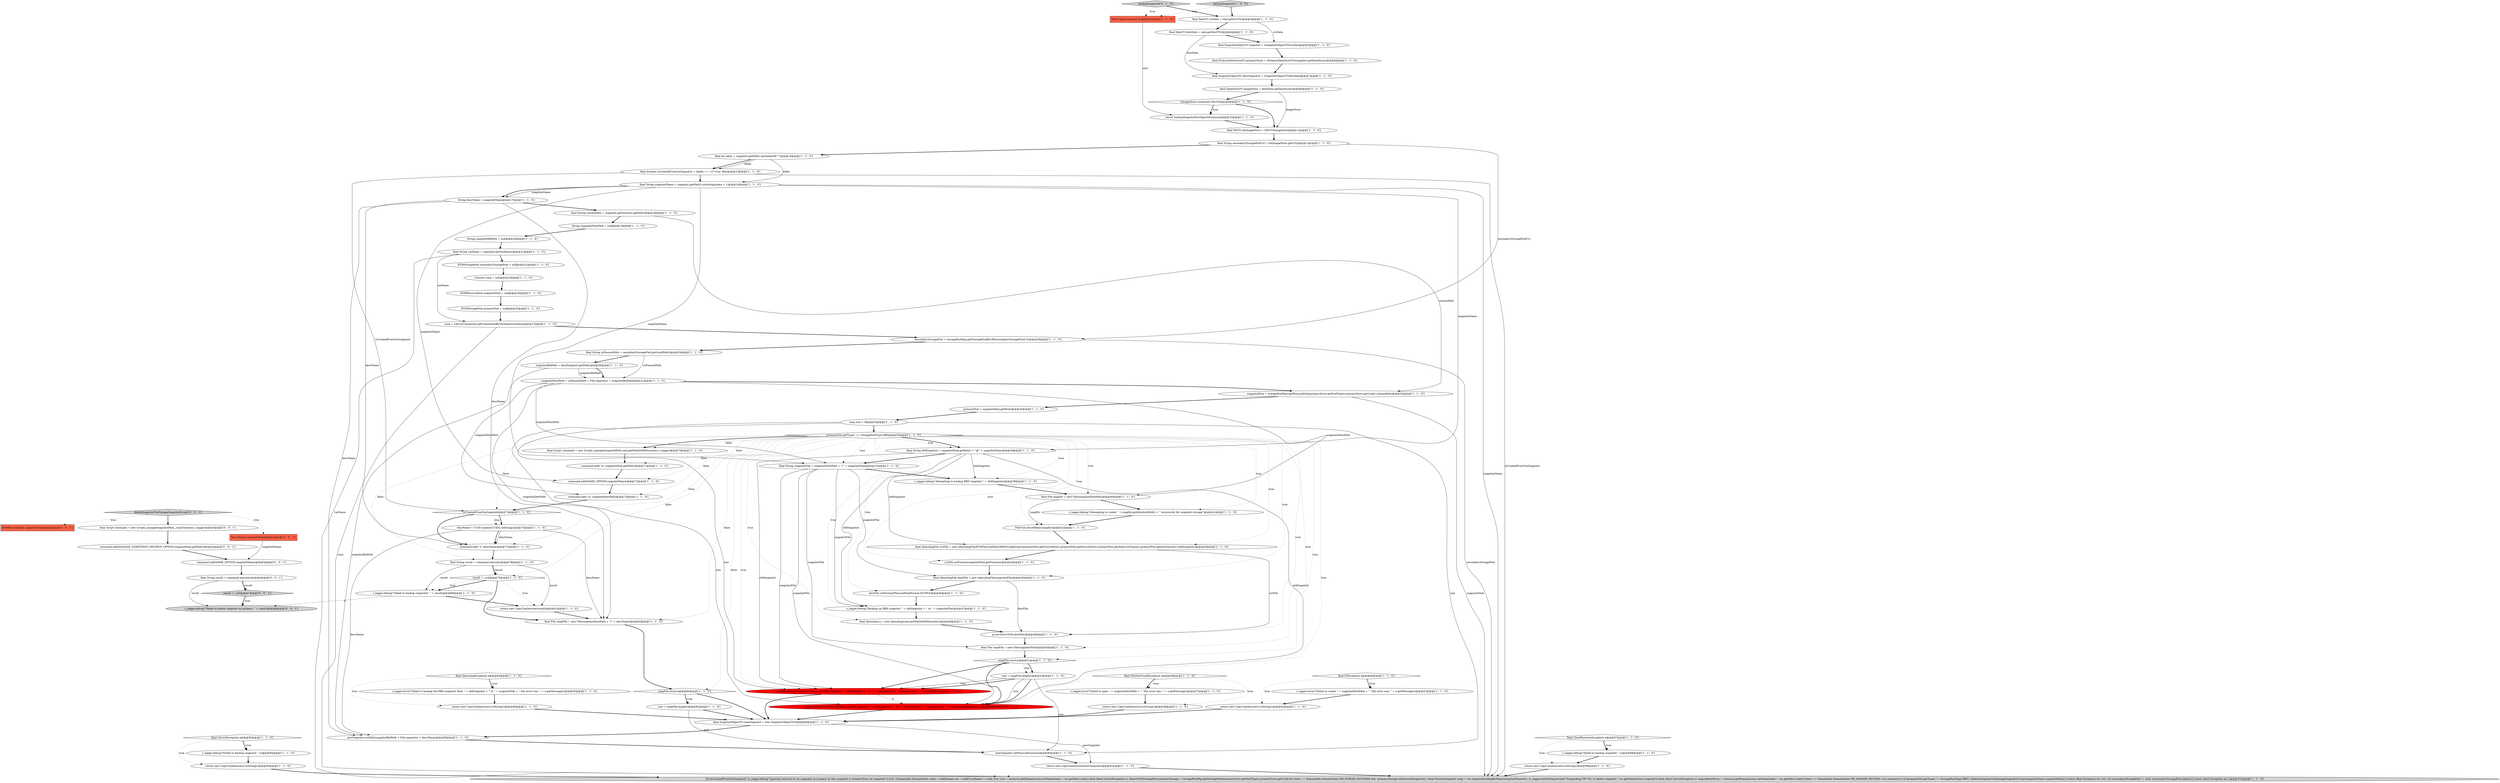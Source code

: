 digraph {
27 [style = filled, label = "String snapshotDestPath = null@@@19@@@['1', '1', '0']", fillcolor = white, shape = ellipse image = "AAA0AAABBB1BBB"];
46 [style = filled, label = "final int index = snapshot.getPath().lastIndexOf(\"/\")@@@14@@@['1', '1', '0']", fillcolor = white, shape = ellipse image = "AAA0AAABBB1BBB"];
3 [style = filled, label = "final CloudRuntimeException e@@@97@@@['1', '1', '0']", fillcolor = white, shape = diamond image = "AAA0AAABBB1BBB"];
94 [style = filled, label = "final String result = command.execute()@@@6@@@['0', '0', '1']", fillcolor = white, shape = ellipse image = "AAA0AAABBB3BBB"];
73 [style = filled, label = "snapFile.exists()@@@51@@@['1', '1', '0']", fillcolor = white, shape = diamond image = "AAA0AAABBB1BBB"];
53 [style = filled, label = "Connect conn = null@@@23@@@['1', '1', '0']", fillcolor = white, shape = ellipse image = "AAA0AAABBB1BBB"];
28 [style = filled, label = "KVMStoragePool primaryPool = null@@@25@@@['1', '1', '0']", fillcolor = white, shape = ellipse image = "AAA0AAABBB1BBB"];
34 [style = filled, label = "final FileNotFoundException e@@@56@@@['1', '1', '0']", fillcolor = white, shape = diamond image = "AAA0AAABBB1BBB"];
22 [style = filled, label = "conn = LibvirtConnection.getConnectionByVmName(vmName)@@@27@@@['1', '1', '0']", fillcolor = white, shape = ellipse image = "AAA0AAABBB1BBB"];
43 [style = filled, label = "return new CopyCmdAnswer(e.toString())@@@95@@@['1', '1', '0']", fillcolor = white, shape = ellipse image = "AAA0AAABBB1BBB"];
18 [style = filled, label = "snapFile.exists()@@@84@@@['1', '1', '0']", fillcolor = white, shape = diamond image = "AAA0AAABBB1BBB"];
35 [style = filled, label = "return new CopyCmdAnswer(result)@@@81@@@['1', '1', '0']", fillcolor = white, shape = ellipse image = "AAA0AAABBB1BBB"];
65 [style = filled, label = "final File snapFile = new File(snapshotFile)@@@50@@@['1', '1', '0']", fillcolor = white, shape = ellipse image = "AAA0AAABBB1BBB"];
86 [style = filled, label = "KVMPhysicalDisk snapshotDisk@@@2@@@['0', '0', '1']", fillcolor = tomato, shape = box image = "AAA0AAABBB3BBB"];
19 [style = filled, label = "return new CopyCmdAnswer(e.toString())@@@58@@@['1', '1', '0']", fillcolor = white, shape = ellipse image = "AAA0AAABBB1BBB"];
7 [style = filled, label = "final CopyCommand cmd@@@2@@@['1', '1', '0']", fillcolor = tomato, shape = box image = "AAA0AAABBB1BBB"];
63 [style = filled, label = "final String result = command.execute()@@@78@@@['1', '1', '0']", fillcolor = white, shape = ellipse image = "AAA0AAABBB1BBB"];
78 [style = filled, label = "size = snapFile.length()@@@85@@@['1', '1', '0']", fillcolor = white, shape = ellipse image = "AAA0AAABBB1BBB"];
59 [style = filled, label = "{if (isCreatedFromVmSnapshot) {s_logger.debug(\"Ignoring removal of vm snapshot on primary as this snapshot is created from vm snapshot\")}{try {DomainInfo.DomainState state = nullDomain vm = nullif (vmName != null) {try {vm = resource.getDomain(conn,vmName)state = vm.getInfo().state}catch (final LibvirtException e) }final KVMStoragePool primaryStorage = storagePoolMgr.getStoragePool(primaryStore.getPoolType(),primaryStore.getUuid())if (state == DomainInfo.DomainState.VIR_DOMAIN_RUNNING && !primaryStorage.isExternalSnapshot()) {final DomainSnapshot snap = vm.snapshotLookupByName(snapshotName)try {s_logger.info(String.format(\"Suspending VM '%s' to delete snapshot,\",vm.getName()))vm.suspend()}catch (final LibvirtException e) snap.delete(0)vm = resource.getDomain(conn,vmName)state = vm.getInfo().stateif (state == DomainInfo.DomainState.VIR_DOMAIN_PAUSED) {vm.resume()}}{if (primaryPool.getType() != StoragePoolType.RBD) {deleteSnapshotViaManageSnapshotScript(snapshotName,snapshotDisk)}}}catch (final Exception ex) }try {if (secondaryStoragePool != null) {secondaryStoragePool.delete()}}catch (final Exception ex) }@@@101@@@['1', '1', '0']", fillcolor = lightgray, shape = ellipse image = "AAA0AAABBB1BBB"];
14 [style = filled, label = "secondaryStoragePool = storagePoolMgr.getStoragePoolByURI(secondaryStoragePoolUrl)@@@28@@@['1', '1', '0']", fillcolor = white, shape = ellipse image = "AAA0AAABBB1BBB"];
72 [style = filled, label = "final String secondaryStoragePoolUrl = nfsImageStore.getUrl()@@@13@@@['1', '1', '0']", fillcolor = white, shape = ellipse image = "AAA0AAABBB1BBB"];
20 [style = filled, label = "command.add(\"-t\",descName)@@@77@@@['1', '1', '0']", fillcolor = white, shape = ellipse image = "AAA0AAABBB1BBB"];
80 [style = filled, label = "final IOException e@@@60@@@['1', '1', '0']", fillcolor = white, shape = diamond image = "AAA0AAABBB1BBB"];
44 [style = filled, label = "primaryPool.getType() == StoragePoolType.RBD@@@35@@@['1', '1', '0']", fillcolor = white, shape = diamond image = "AAA0AAABBB1BBB"];
47 [style = filled, label = "final String vmName = snapshot.getVmName()@@@21@@@['1', '1', '0']", fillcolor = white, shape = ellipse image = "AAA0AAABBB1BBB"];
55 [style = filled, label = "s_logger.error(\"Failed to open \" + snapshotDestPath + \". The error was: \" + e.getMessage())@@@57@@@['1', '1', '0']", fillcolor = white, shape = ellipse image = "AAA0AAABBB1BBB"];
70 [style = filled, label = "result != null@@@79@@@['1', '1', '0']", fillcolor = white, shape = diamond image = "AAA0AAABBB1BBB"];
64 [style = filled, label = "KVMPhysicalDisk snapshotDisk = null@@@24@@@['1', '1', '0']", fillcolor = white, shape = ellipse image = "AAA0AAABBB1BBB"];
91 [style = filled, label = "result != null@@@7@@@['0', '0', '1']", fillcolor = lightgray, shape = diamond image = "AAA0AAABBB3BBB"];
33 [style = filled, label = "snapshotRelPath = destSnapshot.getPath()@@@30@@@['1', '1', '0']", fillcolor = white, shape = ellipse image = "AAA0AAABBB1BBB"];
69 [style = filled, label = "snapshotDestPath = ssPmountPath + File.separator + snapshotRelPath@@@31@@@['1', '1', '0']", fillcolor = white, shape = ellipse image = "AAA0AAABBB1BBB"];
67 [style = filled, label = "return new CopyCmdAnswer(newSnapshot)@@@91@@@['1', '1', '0']", fillcolor = white, shape = ellipse image = "AAA0AAABBB1BBB"];
62 [style = filled, label = "final QemuImgFile srcFile = new QemuImgFile(KVMPhysicalDisk.RBDStringBuilder(primaryPool.getSourceHost(),primaryPool.getSourcePort(),primaryPool.getAuthUserName(),primaryPool.getAuthSecret(),rbdSnapshot))@@@43@@@['1', '1', '0']", fillcolor = white, shape = ellipse image = "AAA0AAABBB1BBB"];
21 [style = filled, label = "final DataTO srcData = cmd.getSrcTO()@@@3@@@['1', '1', '0']", fillcolor = white, shape = ellipse image = "AAA0AAABBB1BBB"];
74 [style = filled, label = "final NfsTO nfsImageStore = (NfsTO)imageStore@@@12@@@['1', '1', '0']", fillcolor = white, shape = ellipse image = "AAA0AAABBB1BBB"];
9 [style = filled, label = "final boolean isCreatedFromVmSnapshot = (index == -1)? true: false@@@15@@@['1', '1', '0']", fillcolor = white, shape = ellipse image = "AAA0AAABBB1BBB"];
60 [style = filled, label = "command.add(NAME_OPTION,snapshotName)@@@72@@@['1', '1', '0']", fillcolor = white, shape = ellipse image = "AAA0AAABBB1BBB"];
8 [style = filled, label = "final String snapshotFile = snapshotDestPath + \"/\" + snapshotName@@@37@@@['1', '1', '0']", fillcolor = white, shape = ellipse image = "AAA0AAABBB1BBB"];
57 [style = filled, label = "s_logger.debug(\"Failed to backup snapshot: \",e)@@@94@@@['1', '1', '0']", fillcolor = white, shape = ellipse image = "AAA0AAABBB1BBB"];
38 [style = filled, label = "final QemuImg q = new QemuImg(cmd.getWaitInMillSeconds())@@@48@@@['1', '1', '0']", fillcolor = white, shape = ellipse image = "AAA0AAABBB1BBB"];
42 [style = filled, label = "size = snapFile.length()@@@52@@@['1', '1', '0']", fillcolor = white, shape = ellipse image = "AAA0AAABBB1BBB"];
12 [style = filled, label = "final String rbdSnapshot = snapshotDisk.getPath() + \"@\" + snapshotName@@@36@@@['1', '1', '0']", fillcolor = white, shape = ellipse image = "AAA0AAABBB1BBB"];
51 [style = filled, label = "command.add(\"-b\",snapshotDisk.getPath())@@@71@@@['1', '1', '0']", fillcolor = white, shape = ellipse image = "AAA0AAABBB1BBB"];
71 [style = filled, label = "final SnapshotObjectTO newSnapshot = new SnapshotObjectTO()@@@88@@@['1', '1', '0']", fillcolor = white, shape = ellipse image = "AAA0AAABBB1BBB"];
4 [style = filled, label = "srcFile.setFormat(snapshotDisk.getFormat())@@@44@@@['1', '1', '0']", fillcolor = white, shape = ellipse image = "AAA0AAABBB1BBB"];
84 [style = filled, label = "backupSnapshot['0', '1', '0']", fillcolor = lightgray, shape = diamond image = "AAA0AAABBB2BBB"];
54 [style = filled, label = "final String snapshotName = snapshot.getPath().substring(index + 1)@@@16@@@['1', '1', '0']", fillcolor = white, shape = ellipse image = "AAA0AAABBB1BBB"];
16 [style = filled, label = "final File snapFile = new File(snapshotDestPath + \"/\" + descName)@@@83@@@['1', '1', '0']", fillcolor = white, shape = ellipse image = "AAA0AAABBB1BBB"];
31 [style = filled, label = "s_logger.error(\"Failed to create \" + snapshotDestPath + \". The error was: \" + e.getMessage())@@@61@@@['1', '1', '0']", fillcolor = white, shape = ellipse image = "AAA0AAABBB1BBB"];
23 [style = filled, label = "newSnapshot.setPhysicalSize(size)@@@90@@@['1', '1', '0']", fillcolor = white, shape = ellipse image = "AAA0AAABBB1BBB"];
1 [style = filled, label = "final DataStoreTO imageStore = destData.getDataStore()@@@8@@@['1', '1', '0']", fillcolor = white, shape = ellipse image = "AAA0AAABBB1BBB"];
2 [style = filled, label = "command.add(\"-p\",snapshotDestPath)@@@73@@@['1', '1', '0']", fillcolor = white, shape = ellipse image = "AAA0AAABBB1BBB"];
92 [style = filled, label = "s_logger.debug(\"Failed to delete snapshot on primary: \" + result)@@@8@@@['0', '0', '1']", fillcolor = lightgray, shape = ellipse image = "AAA0AAABBB3BBB"];
11 [style = filled, label = "primaryPool = snapshotDisk.getPool()@@@33@@@['1', '1', '0']", fillcolor = white, shape = ellipse image = "AAA0AAABBB1BBB"];
61 [style = filled, label = "final String volumePath = snapshot.getVolume().getPath()@@@18@@@['1', '1', '0']", fillcolor = white, shape = ellipse image = "AAA0AAABBB1BBB"];
52 [style = filled, label = "isCreatedFromVmSnapshot@@@74@@@['1', '1', '0']", fillcolor = white, shape = diamond image = "AAA0AAABBB1BBB"];
93 [style = filled, label = "command.add(NAME_OPTION,snapshotName)@@@5@@@['0', '0', '1']", fillcolor = white, shape = ellipse image = "AAA0AAABBB3BBB"];
41 [style = filled, label = "!(imageStore instanceof NfsTO)@@@9@@@['1', '1', '0']", fillcolor = white, shape = diamond image = "AAA0AAABBB1BBB"];
50 [style = filled, label = "s_logger.debug(\"Failed to backup snaptshot: \" + result)@@@80@@@['1', '1', '0']", fillcolor = white, shape = ellipse image = "AAA0AAABBB1BBB"];
83 [style = filled, label = "s_logger.debug(\"Finished backing up RBD snapshot \" + rbdSnapshot + \" to \" + snapshotFile + \" Snapshot size: \" + size)@@@54@@@['1', '0', '0']", fillcolor = red, shape = ellipse image = "AAA1AAABBB1BBB"];
17 [style = filled, label = "s_logger.debug(\"Attempting to backup RBD snapshot \" + rbdSnapshot)@@@39@@@['1', '1', '0']", fillcolor = white, shape = ellipse image = "AAA0AAABBB1BBB"];
49 [style = filled, label = "s_logger.debug(\"Backing up RBD snapshot \" + rbdSnapshot + \" to \" + snapshotFile)@@@47@@@['1', '1', '0']", fillcolor = white, shape = ellipse image = "AAA0AAABBB1BBB"];
85 [style = filled, label = "s_logger.debug(\"Finished backing up RBD snapshot \" + rbdSnapshot + \" to \" + snapshotFile + \" Snapshot size: \" + toHumanReadableSize(size))@@@54@@@['0', '1', '0']", fillcolor = red, shape = ellipse image = "AAA1AAABBB2BBB"];
75 [style = filled, label = "backupSnapshot['1', '0', '0']", fillcolor = lightgray, shape = diamond image = "AAA0AAABBB1BBB"];
13 [style = filled, label = "final DataTO destData = cmd.getDestTO()@@@4@@@['1', '1', '0']", fillcolor = white, shape = ellipse image = "AAA0AAABBB1BBB"];
88 [style = filled, label = "deleteSnapshotViaManageSnapshotScript['0', '0', '1']", fillcolor = lightgray, shape = diamond image = "AAA0AAABBB3BBB"];
39 [style = filled, label = "KVMStoragePool secondaryStoragePool = null@@@22@@@['1', '1', '0']", fillcolor = white, shape = ellipse image = "AAA0AAABBB1BBB"];
45 [style = filled, label = "final SnapshotObjectTO destSnapshot = (SnapshotObjectTO)destData@@@7@@@['1', '1', '0']", fillcolor = white, shape = ellipse image = "AAA0AAABBB1BBB"];
90 [style = filled, label = "final Script command = new Script(_manageSnapshotPath,_cmdsTimeout,s_logger)@@@3@@@['0', '0', '1']", fillcolor = white, shape = ellipse image = "AAA0AAABBB3BBB"];
56 [style = filled, label = "return new CopyCmdAnswer(e.toString())@@@62@@@['1', '1', '0']", fillcolor = white, shape = ellipse image = "AAA0AAABBB1BBB"];
10 [style = filled, label = "final SnapshotObjectTO snapshot = (SnapshotObjectTO)srcData@@@5@@@['1', '1', '0']", fillcolor = white, shape = ellipse image = "AAA0AAABBB1BBB"];
48 [style = filled, label = "long size = 0@@@34@@@['1', '1', '0']", fillcolor = white, shape = ellipse image = "AAA0AAABBB1BBB"];
79 [style = filled, label = "String snapshotRelPath = null@@@20@@@['1', '1', '0']", fillcolor = white, shape = ellipse image = "AAA0AAABBB1BBB"];
29 [style = filled, label = "return new CopyCmdAnswer(e.toString())@@@99@@@['1', '1', '0']", fillcolor = white, shape = ellipse image = "AAA0AAABBB1BBB"];
36 [style = filled, label = "s_logger.debug(\"Failed to backup snapshot: \",e)@@@98@@@['1', '1', '0']", fillcolor = white, shape = ellipse image = "AAA0AAABBB1BBB"];
82 [style = filled, label = "s_logger.debug(\"Attempting to create \" + snapDir.getAbsolutePath() + \" recursively for snapshot storage\")@@@41@@@['1', '1', '0']", fillcolor = white, shape = ellipse image = "AAA0AAABBB1BBB"];
58 [style = filled, label = "descName = UUID.randomUUID().toString()@@@75@@@['1', '1', '0']", fillcolor = white, shape = ellipse image = "AAA0AAABBB1BBB"];
25 [style = filled, label = "final Script command = new Script(_manageSnapshotPath,cmd.getWaitInMillSeconds(),s_logger)@@@70@@@['1', '1', '0']", fillcolor = white, shape = ellipse image = "AAA0AAABBB1BBB"];
76 [style = filled, label = "final LibvirtException e@@@93@@@['1', '1', '0']", fillcolor = white, shape = diamond image = "AAA0AAABBB1BBB"];
40 [style = filled, label = "final QemuImgException e@@@64@@@['1', '1', '0']", fillcolor = white, shape = diamond image = "AAA0AAABBB1BBB"];
77 [style = filled, label = "q.convert(srcFile,destFile)@@@49@@@['1', '1', '0']", fillcolor = white, shape = ellipse image = "AAA0AAABBB1BBB"];
68 [style = filled, label = "final PrimaryDataStoreTO primaryStore = (PrimaryDataStoreTO)snapshot.getDataStore()@@@6@@@['1', '1', '0']", fillcolor = white, shape = ellipse image = "AAA0AAABBB1BBB"];
0 [style = filled, label = "return backupSnapshotForObjectStore(cmd)@@@10@@@['1', '1', '0']", fillcolor = white, shape = ellipse image = "AAA0AAABBB1BBB"];
89 [style = filled, label = "command.add(MANAGE_SNAPSTHOT_DESTROY_OPTION,snapshotDisk.getPath())@@@4@@@['0', '0', '1']", fillcolor = white, shape = ellipse image = "AAA0AAABBB3BBB"];
81 [style = filled, label = "final File snapDir = new File(snapshotDestPath)@@@40@@@['1', '1', '0']", fillcolor = white, shape = ellipse image = "AAA0AAABBB1BBB"];
87 [style = filled, label = "final String snapshotName@@@2@@@['0', '0', '1']", fillcolor = tomato, shape = box image = "AAA0AAABBB3BBB"];
6 [style = filled, label = "final String ssPmountPath = secondaryStoragePool.getLocalPath()@@@29@@@['1', '1', '0']", fillcolor = white, shape = ellipse image = "AAA0AAABBB1BBB"];
15 [style = filled, label = "destFile.setFormat(PhysicalDiskFormat.QCOW2)@@@46@@@['1', '1', '0']", fillcolor = white, shape = ellipse image = "AAA0AAABBB1BBB"];
66 [style = filled, label = "s_logger.error(\"Failed to backup the RBD snapshot from \" + rbdSnapshot + \" to \" + snapshotFile + \" the error was: \" + e.getMessage())@@@65@@@['1', '1', '0']", fillcolor = white, shape = ellipse image = "AAA0AAABBB1BBB"];
37 [style = filled, label = "final QemuImgFile destFile = new QemuImgFile(snapshotFile)@@@45@@@['1', '1', '0']", fillcolor = white, shape = ellipse image = "AAA0AAABBB1BBB"];
24 [style = filled, label = "snapshotDisk = storagePoolMgr.getPhysicalDisk(primaryStore.getPoolType(),primaryStore.getUuid(),volumePath)@@@32@@@['1', '1', '0']", fillcolor = white, shape = ellipse image = "AAA0AAABBB1BBB"];
30 [style = filled, label = "String descName = snapshotName@@@17@@@['1', '1', '0']", fillcolor = white, shape = ellipse image = "AAA0AAABBB1BBB"];
32 [style = filled, label = "return new CopyCmdAnswer(e.toString())@@@66@@@['1', '1', '0']", fillcolor = white, shape = ellipse image = "AAA0AAABBB1BBB"];
5 [style = filled, label = "newSnapshot.setPath(snapshotRelPath + File.separator + descName)@@@89@@@['1', '1', '0']", fillcolor = white, shape = ellipse image = "AAA0AAABBB1BBB"];
26 [style = filled, label = "FileUtils.forceMkdir(snapDir)@@@42@@@['1', '1', '0']", fillcolor = white, shape = ellipse image = "AAA0AAABBB1BBB"];
12->17 [style = solid, label="rbdSnapshot"];
29->59 [style = bold, label=""];
41->0 [style = bold, label=""];
40->66 [style = bold, label=""];
31->56 [style = bold, label=""];
44->25 [style = dotted, label="false"];
84->7 [style = dotted, label="true"];
67->59 [style = bold, label=""];
74->72 [style = bold, label=""];
50->92 [style = dashed, label="0"];
78->23 [style = solid, label="size"];
36->29 [style = bold, label=""];
42->85 [style = solid, label="size"];
62->77 [style = solid, label="srcFile"];
44->49 [style = dotted, label="true"];
37->15 [style = bold, label=""];
44->60 [style = dotted, label="false"];
23->67 [style = bold, label=""];
40->32 [style = dotted, label="true"];
44->12 [style = dotted, label="true"];
41->74 [style = bold, label=""];
19->71 [style = bold, label=""];
48->85 [style = solid, label="size"];
9->52 [style = solid, label="isCreatedFromVmSnapshot"];
89->93 [style = bold, label=""];
44->63 [style = dotted, label="false"];
47->22 [style = solid, label="vmName"];
3->36 [style = bold, label=""];
76->43 [style = dotted, label="true"];
75->21 [style = bold, label=""];
22->59 [style = solid, label="conn"];
42->83 [style = solid, label="size"];
85->71 [style = bold, label=""];
58->20 [style = bold, label=""];
93->94 [style = bold, label=""];
33->5 [style = solid, label="snapshotRelPath"];
24->11 [style = bold, label=""];
44->8 [style = dotted, label="true"];
78->71 [style = bold, label=""];
47->59 [style = solid, label="vmName"];
2->52 [style = bold, label=""];
79->47 [style = bold, label=""];
90->89 [style = bold, label=""];
42->23 [style = solid, label="size"];
14->59 [style = solid, label="secondaryStoragePool"];
20->63 [style = bold, label=""];
25->51 [style = bold, label=""];
21->13 [style = bold, label=""];
34->55 [style = dotted, label="true"];
69->8 [style = solid, label="snapshotDestPath"];
18->78 [style = bold, label=""];
1->41 [style = bold, label=""];
65->73 [style = bold, label=""];
5->23 [style = bold, label=""];
88->90 [style = bold, label=""];
11->48 [style = bold, label=""];
3->29 [style = dotted, label="true"];
12->49 [style = solid, label="rbdSnapshot"];
44->62 [style = dotted, label="true"];
37->77 [style = solid, label="destFile"];
56->71 [style = bold, label=""];
49->38 [style = bold, label=""];
44->37 [style = dotted, label="true"];
44->26 [style = dotted, label="true"];
33->69 [style = solid, label="snapshotRelPath"];
47->39 [style = bold, label=""];
48->44 [style = bold, label=""];
44->85 [style = dotted, label="true"];
44->12 [style = bold, label=""];
75->7 [style = dotted, label="true"];
54->8 [style = solid, label="snapshotName"];
41->0 [style = dotted, label="true"];
8->49 [style = solid, label="snapshotFile"];
94->92 [style = solid, label="result"];
94->91 [style = bold, label=""];
13->45 [style = solid, label="destData"];
44->65 [style = dotted, label="true"];
58->20 [style = solid, label="descName"];
45->1 [style = bold, label=""];
9->54 [style = bold, label=""];
8->17 [style = bold, label=""];
52->58 [style = bold, label=""];
44->15 [style = dotted, label="true"];
34->19 [style = dotted, label="true"];
51->60 [style = bold, label=""];
44->82 [style = dotted, label="true"];
81->82 [style = bold, label=""];
44->38 [style = dotted, label="true"];
69->16 [style = solid, label="snapshotDestPath"];
48->23 [style = solid, label="size"];
46->54 [style = solid, label="index"];
63->50 [style = solid, label="result"];
68->45 [style = bold, label=""];
61->27 [style = bold, label=""];
44->4 [style = dotted, label="true"];
44->18 [style = dotted, label="false"];
21->10 [style = solid, label="srcData"];
9->59 [style = solid, label="isCreatedFromVmSnapshot"];
8->65 [style = solid, label="snapshotFile"];
22->14 [style = bold, label=""];
53->64 [style = bold, label=""];
44->81 [style = dotted, label="true"];
77->65 [style = bold, label=""];
73->83 [style = bold, label=""];
14->6 [style = bold, label=""];
55->19 [style = bold, label=""];
72->14 [style = solid, label="secondaryStoragePoolUrl"];
44->16 [style = dotted, label="false"];
58->5 [style = solid, label="descName"];
13->10 [style = bold, label=""];
70->50 [style = bold, label=""];
63->70 [style = solid, label="result"];
48->83 [style = solid, label="size"];
24->59 [style = solid, label="snapshotDisk"];
43->59 [style = bold, label=""];
16->18 [style = bold, label=""];
42->85 [style = bold, label=""];
46->9 [style = bold, label=""];
63->35 [style = solid, label="result"];
60->2 [style = bold, label=""];
32->71 [style = bold, label=""];
88->86 [style = dotted, label="true"];
88->87 [style = dotted, label="true"];
54->30 [style = solid, label="snapshotName"];
0->74 [style = bold, label=""];
8->85 [style = solid, label="snapshotFile"];
26->62 [style = bold, label=""];
83->85 [style = dashed, label="0"];
63->70 [style = bold, label=""];
34->55 [style = bold, label=""];
71->5 [style = bold, label=""];
7->0 [style = solid, label="cmd"];
8->37 [style = solid, label="snapshotFile"];
44->51 [style = dotted, label="false"];
39->53 [style = bold, label=""];
44->17 [style = dotted, label="true"];
82->26 [style = bold, label=""];
80->31 [style = bold, label=""];
70->16 [style = bold, label=""];
70->35 [style = dotted, label="true"];
87->93 [style = solid, label="snapshotName"];
42->83 [style = bold, label=""];
12->8 [style = bold, label=""];
6->33 [style = bold, label=""];
40->66 [style = dotted, label="true"];
69->24 [style = bold, label=""];
33->69 [style = bold, label=""];
57->43 [style = bold, label=""];
76->57 [style = bold, label=""];
44->25 [style = bold, label=""];
44->52 [style = dotted, label="false"];
6->69 [style = solid, label="ssPmountPath"];
50->35 [style = bold, label=""];
61->24 [style = solid, label="volumePath"];
44->77 [style = dotted, label="true"];
76->57 [style = dotted, label="true"];
30->5 [style = solid, label="descName"];
28->22 [style = bold, label=""];
54->60 [style = solid, label="snapshotName"];
91->92 [style = bold, label=""];
30->20 [style = solid, label="descName"];
44->70 [style = dotted, label="false"];
15->49 [style = bold, label=""];
83->71 [style = bold, label=""];
70->50 [style = dotted, label="true"];
10->68 [style = bold, label=""];
35->16 [style = bold, label=""];
54->12 [style = solid, label="snapshotName"];
72->46 [style = bold, label=""];
30->61 [style = bold, label=""];
3->36 [style = dotted, label="true"];
62->4 [style = bold, label=""];
91->92 [style = dotted, label="true"];
38->77 [style = bold, label=""];
54->30 [style = bold, label=""];
1->74 [style = solid, label="imageStore"];
46->9 [style = solid, label="index"];
54->59 [style = solid, label="snapshotName"];
44->20 [style = dotted, label="false"];
80->56 [style = dotted, label="true"];
52->20 [style = bold, label=""];
58->16 [style = solid, label="descName"];
18->71 [style = bold, label=""];
73->42 [style = bold, label=""];
18->78 [style = dotted, label="true"];
12->85 [style = solid, label="rbdSnapshot"];
69->2 [style = solid, label="snapshotDestPath"];
44->2 [style = dotted, label="false"];
12->83 [style = solid, label="rbdSnapshot"];
4->37 [style = bold, label=""];
44->83 [style = dotted, label="true"];
44->73 [style = dotted, label="true"];
27->79 [style = bold, label=""];
80->31 [style = dotted, label="true"];
52->58 [style = dotted, label="true"];
71->67 [style = solid, label="newSnapshot"];
69->81 [style = solid, label="snapshotDestPath"];
94->91 [style = solid, label="result"];
73->85 [style = bold, label=""];
17->81 [style = bold, label=""];
12->62 [style = solid, label="rbdSnapshot"];
8->83 [style = solid, label="snapshotFile"];
64->28 [style = bold, label=""];
73->42 [style = dotted, label="true"];
84->21 [style = bold, label=""];
66->32 [style = bold, label=""];
30->16 [style = solid, label="descName"];
81->26 [style = solid, label="snapDir"];
}
